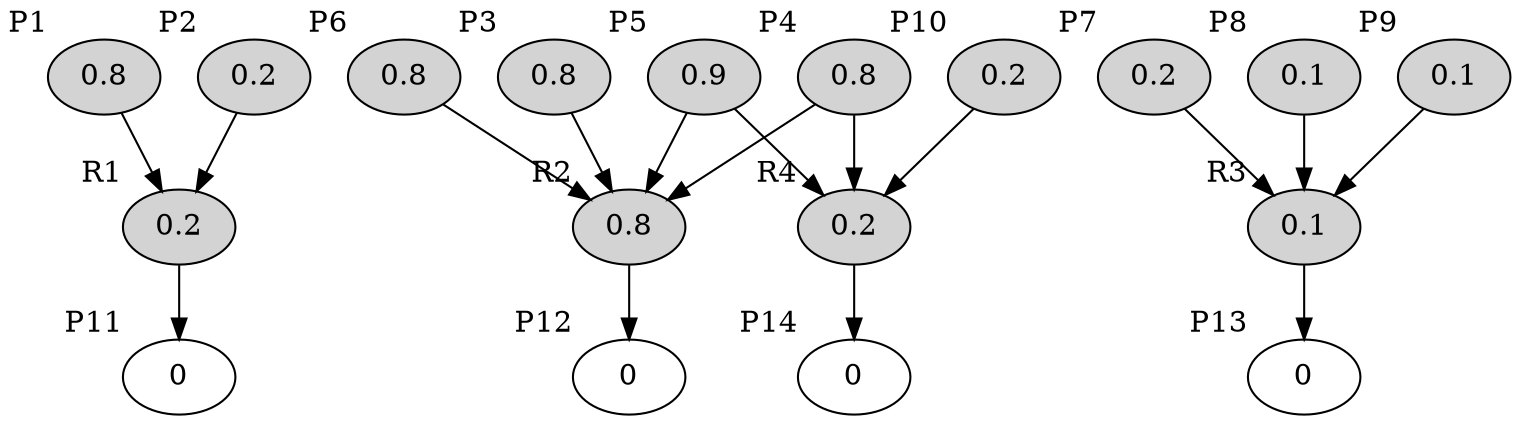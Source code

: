 strict digraph {
	graph [splines=line]
	1 [label=0.8 fillcolor=lightgray style=filled xlabel=P1]
	2 [label=0.2 fillcolor=lightgray style=filled xlabel=P2]
	3 [label=0.8 fillcolor=lightgray style=filled xlabel=P3]
	4 [label=0.8 fillcolor=lightgray style=filled xlabel=P4]
	5 [label=0.9 fillcolor=lightgray style=filled xlabel=P5]
	6 [label=0.8 fillcolor=lightgray style=filled xlabel=P6]
	7 [label=0.2 fillcolor=lightgray style=filled xlabel=P7]
	8 [label=0.1 fillcolor=lightgray style=filled xlabel=P8]
	9 [label=0.1 fillcolor=lightgray style=filled xlabel=P9]
	10 [label=0.2 fillcolor=lightgray style=filled xlabel=P10]
	11 [label=0 xlabel=P11]
	12 [label=0 xlabel=P12]
	13 [label=0 xlabel=P13]
	14 [label=0 xlabel=P14]
	15 [label=0.2 fillcolor=lightgray style=filled xlabel=R1]
	16 [label=0.8 fillcolor=lightgray style=filled xlabel=R2]
	17 [label=0.1 fillcolor=lightgray style=filled xlabel=R3]
	18 [label=0.2 fillcolor=lightgray style=filled xlabel=R4]
	1 -> 15
	15 -> 11
	15 -> 11
	2 -> 15
	5 -> 16
	5 -> 18
	16 -> 12
	16 -> 12
	16 -> 12
	16 -> 12
	6 -> 16
	4 -> 16
	4 -> 18
	3 -> 16
	8 -> 17
	17 -> 13
	17 -> 13
	17 -> 13
	9 -> 17
	7 -> 17
	18 -> 14
	18 -> 14
	18 -> 14
	10 -> 18
	{
		rank=min
		1
		2
		5
		6
		4
		3
		8
		9
		7
		10
	}
	{
		rank=max
		11
		12
		13
		14
	}
}
